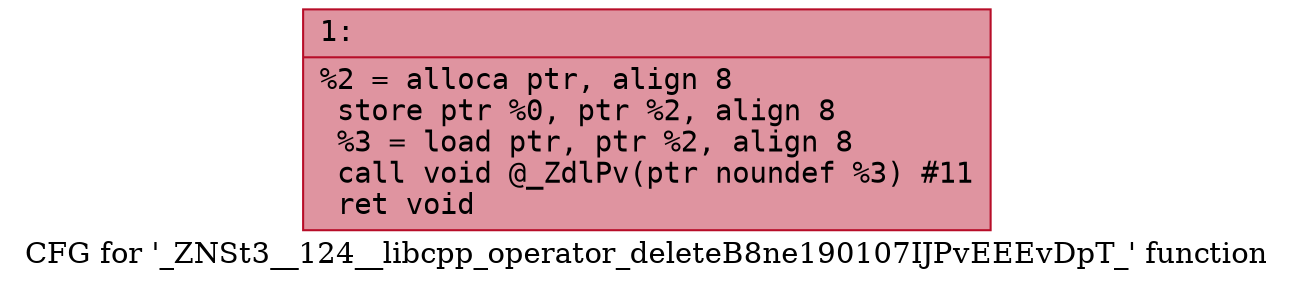 digraph "CFG for '_ZNSt3__124__libcpp_operator_deleteB8ne190107IJPvEEEvDpT_' function" {
	label="CFG for '_ZNSt3__124__libcpp_operator_deleteB8ne190107IJPvEEEvDpT_' function";

	Node0x600001383430 [shape=record,color="#b70d28ff", style=filled, fillcolor="#b70d2870" fontname="Courier",label="{1:\l|  %2 = alloca ptr, align 8\l  store ptr %0, ptr %2, align 8\l  %3 = load ptr, ptr %2, align 8\l  call void @_ZdlPv(ptr noundef %3) #11\l  ret void\l}"];
}
